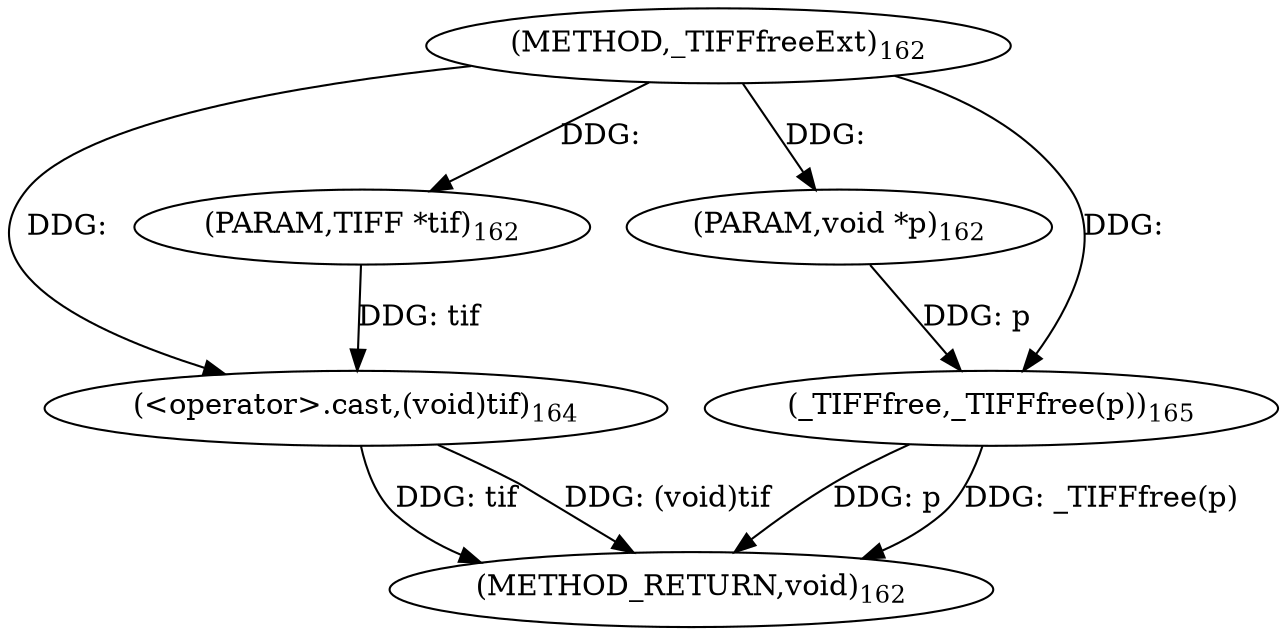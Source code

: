 digraph "_TIFFfreeExt" {  
"302" [label = <(METHOD,_TIFFfreeExt)<SUB>162</SUB>> ]
"311" [label = <(METHOD_RETURN,void)<SUB>162</SUB>> ]
"303" [label = <(PARAM,TIFF *tif)<SUB>162</SUB>> ]
"304" [label = <(PARAM,void *p)<SUB>162</SUB>> ]
"306" [label = <(&lt;operator&gt;.cast,(void)tif)<SUB>164</SUB>> ]
"309" [label = <(_TIFFfree,_TIFFfree(p))<SUB>165</SUB>> ]
  "306" -> "311"  [ label = "DDG: tif"] 
  "306" -> "311"  [ label = "DDG: (void)tif"] 
  "309" -> "311"  [ label = "DDG: p"] 
  "309" -> "311"  [ label = "DDG: _TIFFfree(p)"] 
  "302" -> "303"  [ label = "DDG: "] 
  "302" -> "304"  [ label = "DDG: "] 
  "303" -> "306"  [ label = "DDG: tif"] 
  "302" -> "306"  [ label = "DDG: "] 
  "304" -> "309"  [ label = "DDG: p"] 
  "302" -> "309"  [ label = "DDG: "] 
}
